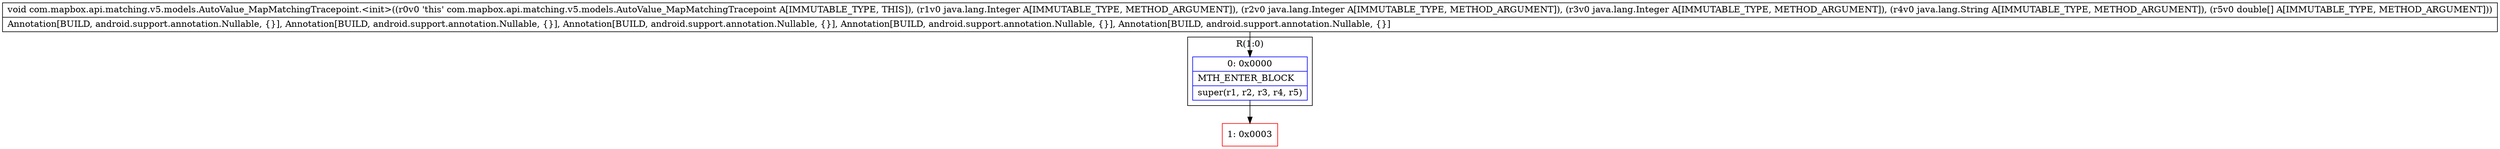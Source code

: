 digraph "CFG forcom.mapbox.api.matching.v5.models.AutoValue_MapMatchingTracepoint.\<init\>(Ljava\/lang\/Integer;Ljava\/lang\/Integer;Ljava\/lang\/Integer;Ljava\/lang\/String;[D)V" {
subgraph cluster_Region_257300667 {
label = "R(1:0)";
node [shape=record,color=blue];
Node_0 [shape=record,label="{0\:\ 0x0000|MTH_ENTER_BLOCK\l|super(r1, r2, r3, r4, r5)\l}"];
}
Node_1 [shape=record,color=red,label="{1\:\ 0x0003}"];
MethodNode[shape=record,label="{void com.mapbox.api.matching.v5.models.AutoValue_MapMatchingTracepoint.\<init\>((r0v0 'this' com.mapbox.api.matching.v5.models.AutoValue_MapMatchingTracepoint A[IMMUTABLE_TYPE, THIS]), (r1v0 java.lang.Integer A[IMMUTABLE_TYPE, METHOD_ARGUMENT]), (r2v0 java.lang.Integer A[IMMUTABLE_TYPE, METHOD_ARGUMENT]), (r3v0 java.lang.Integer A[IMMUTABLE_TYPE, METHOD_ARGUMENT]), (r4v0 java.lang.String A[IMMUTABLE_TYPE, METHOD_ARGUMENT]), (r5v0 double[] A[IMMUTABLE_TYPE, METHOD_ARGUMENT]))  | Annotation[BUILD, android.support.annotation.Nullable, \{\}], Annotation[BUILD, android.support.annotation.Nullable, \{\}], Annotation[BUILD, android.support.annotation.Nullable, \{\}], Annotation[BUILD, android.support.annotation.Nullable, \{\}], Annotation[BUILD, android.support.annotation.Nullable, \{\}]\l}"];
MethodNode -> Node_0;
Node_0 -> Node_1;
}

